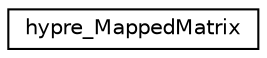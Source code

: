 digraph "Graphical Class Hierarchy"
{
 // LATEX_PDF_SIZE
  edge [fontname="Helvetica",fontsize="10",labelfontname="Helvetica",labelfontsize="10"];
  node [fontname="Helvetica",fontsize="10",shape=record];
  rankdir="LR";
  Node0 [label="hypre_MappedMatrix",height=0.2,width=0.4,color="black", fillcolor="white", style="filled",URL="$structhypre___mapped_matrix.html",tooltip=" "];
}

